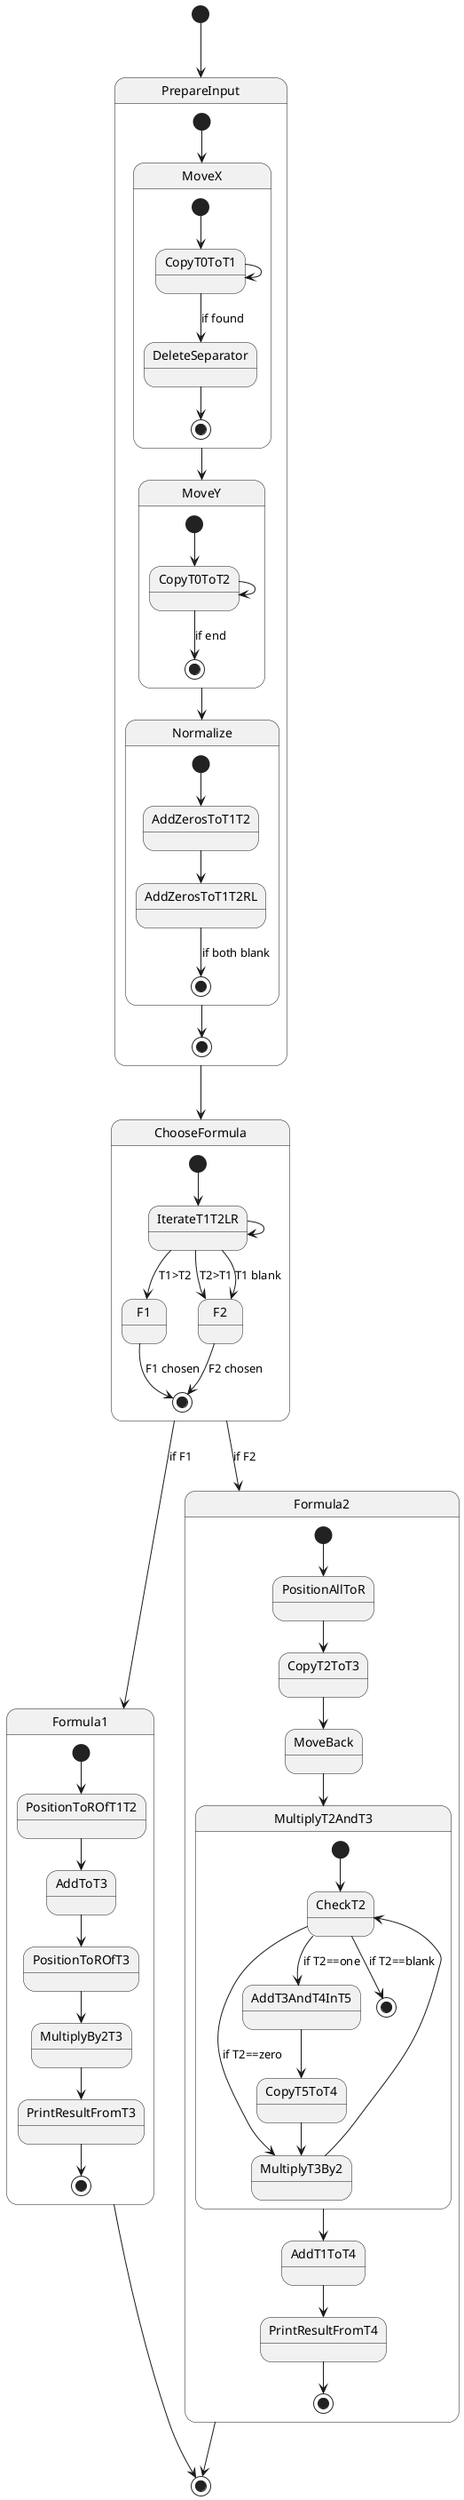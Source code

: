 @startuml name TuringMachine

[*] --> PrepareInput

state PrepareInput {
    [*] --> MoveX

    state MoveX {
        [*] --> CopyT0ToT1
        CopyT0ToT1 --> CopyT0ToT1
        CopyT0ToT1 --> DeleteSeparator : if found
        DeleteSeparator --> [*]
    }

    MoveX --> MoveY

    state MoveY {
        [*] --> CopyT0ToT2
        CopyT0ToT2 --> CopyT0ToT2
        CopyT0ToT2 --> [*] : if end
    }

    MoveY --> Normalize

    state Normalize {
        [*] --> AddZerosToT1T2
        AddZerosToT1T2 --> AddZerosToT1T2RL
        AddZerosToT1T2RL --> [*] : if both blank
    }

    Normalize --> [*]

}

PrepareInput --> ChooseFormula

state ChooseFormula {
    [*] --> IterateT1T2LR
    IterateT1T2LR --> IterateT1T2LR
    IterateT1T2LR --> F1 : T1>T2
    IterateT1T2LR --> F2 : T2>T1
    IterateT1T2LR --> F2 : T1 blank

    F1 --> [*] : F1 chosen
    F2 --> [*] : F2 chosen
}

ChooseFormula --> Formula1 : if F1

state Formula1 {
    [*] --> PositionToROfT1T2
    PositionToROfT1T2 --> AddToT3
    
    AddToT3 --> PositionToROfT3

    PositionToROfT3 --> MultiplyBy2T3

    MultiplyBy2T3 --> PrintResultFromT3

    PrintResultFromT3 --> [*]
}

ChooseFormula --> Formula2 : if F2

state Formula2 {
    [*] --> PositionAllToR

    PositionAllToR --> CopyT2ToT3

    CopyT2ToT3 --> MoveBack

    MoveBack --> MultiplyT2AndT3

    state MultiplyT2AndT3 {
        [*] --> CheckT2

        CheckT2 --> MultiplyT3By2 : if T2==zero
        CheckT2 --> AddT3AndT4InT5 : if T2==one
        AddT3AndT4InT5 --> CopyT5ToT4 
        CopyT5ToT4 --> MultiplyT3By2

        MultiplyT3By2 --> CheckT2

        CheckT2 --> [*] : if T2==blank
    }

    MultiplyT2AndT3 --> AddT1ToT4

    AddT1ToT4 --> PrintResultFromT4

    PrintResultFromT4 --> [*]
}

Formula1 --> [*]
Formula2 --> [*]


@enduml